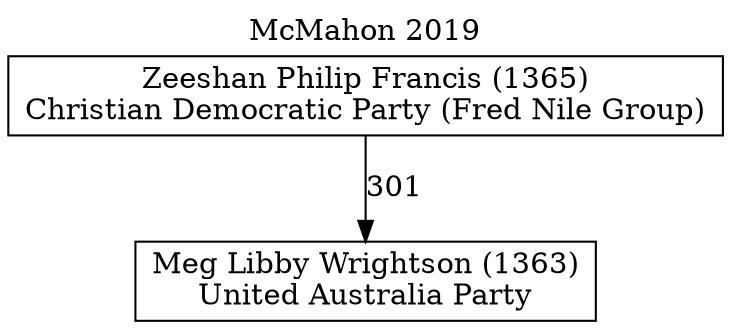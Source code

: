 // House preference flow
digraph "Meg Libby Wrightson (1363)_McMahon_2019" {
	graph [label="McMahon 2019" labelloc=t mclimit=10]
	node [shape=box]
	"Meg Libby Wrightson (1363)" [label="Meg Libby Wrightson (1363)
United Australia Party"]
	"Zeeshan Philip Francis (1365)" [label="Zeeshan Philip Francis (1365)
Christian Democratic Party (Fred Nile Group)"]
	"Zeeshan Philip Francis (1365)" -> "Meg Libby Wrightson (1363)" [label=301]
}
